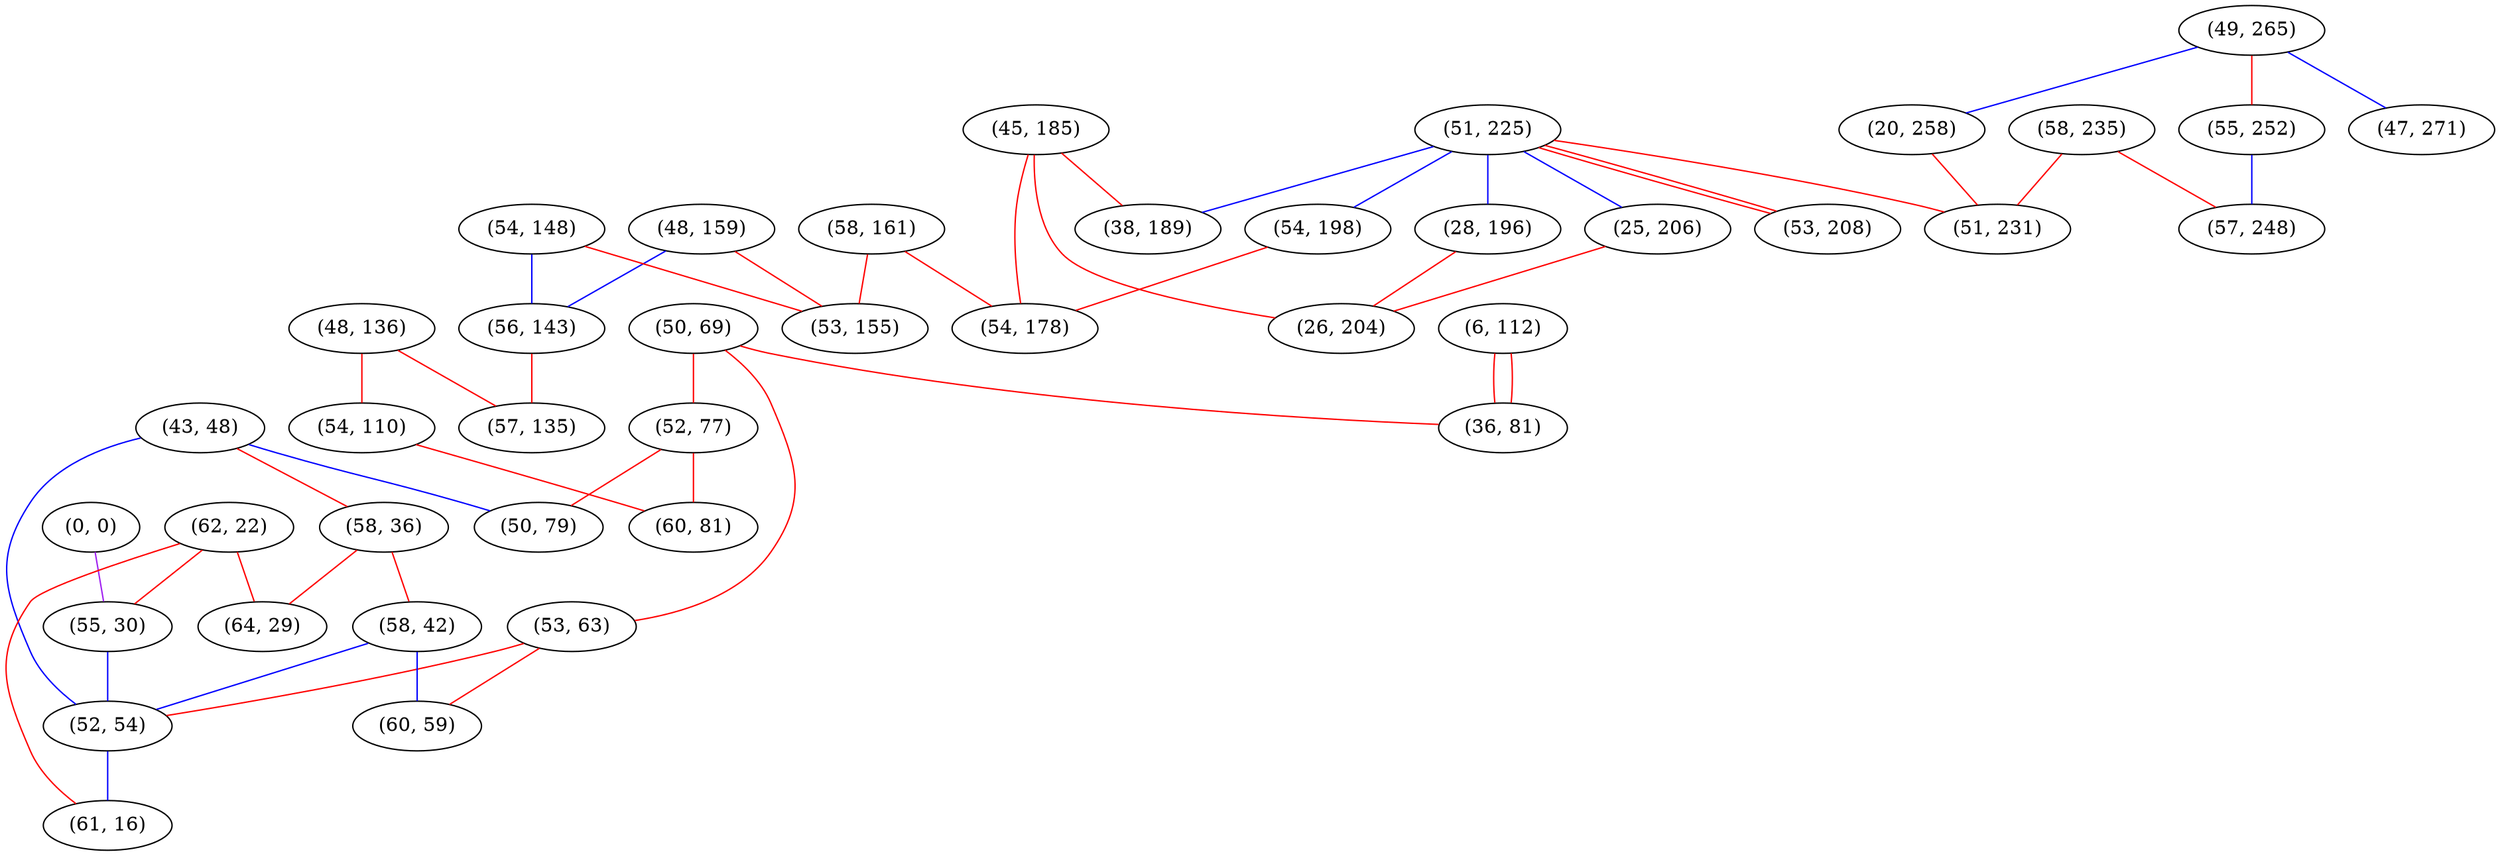 graph "" {
"(43, 48)";
"(49, 265)";
"(48, 159)";
"(50, 69)";
"(48, 136)";
"(0, 0)";
"(58, 235)";
"(58, 36)";
"(54, 110)";
"(6, 112)";
"(52, 77)";
"(58, 161)";
"(55, 252)";
"(45, 185)";
"(62, 22)";
"(53, 63)";
"(58, 42)";
"(51, 225)";
"(54, 148)";
"(55, 30)";
"(28, 196)";
"(60, 81)";
"(52, 54)";
"(53, 155)";
"(47, 271)";
"(54, 198)";
"(36, 81)";
"(53, 208)";
"(38, 189)";
"(50, 79)";
"(20, 258)";
"(57, 248)";
"(56, 143)";
"(57, 135)";
"(54, 178)";
"(60, 59)";
"(51, 231)";
"(25, 206)";
"(64, 29)";
"(26, 204)";
"(61, 16)";
"(43, 48)" -- "(50, 79)"  [color=blue, key=0, weight=3];
"(43, 48)" -- "(58, 36)"  [color=red, key=0, weight=1];
"(43, 48)" -- "(52, 54)"  [color=blue, key=0, weight=3];
"(49, 265)" -- "(55, 252)"  [color=red, key=0, weight=1];
"(49, 265)" -- "(20, 258)"  [color=blue, key=0, weight=3];
"(49, 265)" -- "(47, 271)"  [color=blue, key=0, weight=3];
"(48, 159)" -- "(56, 143)"  [color=blue, key=0, weight=3];
"(48, 159)" -- "(53, 155)"  [color=red, key=0, weight=1];
"(50, 69)" -- "(52, 77)"  [color=red, key=0, weight=1];
"(50, 69)" -- "(53, 63)"  [color=red, key=0, weight=1];
"(50, 69)" -- "(36, 81)"  [color=red, key=0, weight=1];
"(48, 136)" -- "(57, 135)"  [color=red, key=0, weight=1];
"(48, 136)" -- "(54, 110)"  [color=red, key=0, weight=1];
"(0, 0)" -- "(55, 30)"  [color=purple, key=0, weight=4];
"(58, 235)" -- "(51, 231)"  [color=red, key=0, weight=1];
"(58, 235)" -- "(57, 248)"  [color=red, key=0, weight=1];
"(58, 36)" -- "(64, 29)"  [color=red, key=0, weight=1];
"(58, 36)" -- "(58, 42)"  [color=red, key=0, weight=1];
"(54, 110)" -- "(60, 81)"  [color=red, key=0, weight=1];
"(6, 112)" -- "(36, 81)"  [color=red, key=0, weight=1];
"(6, 112)" -- "(36, 81)"  [color=red, key=1, weight=1];
"(52, 77)" -- "(50, 79)"  [color=red, key=0, weight=1];
"(52, 77)" -- "(60, 81)"  [color=red, key=0, weight=1];
"(58, 161)" -- "(54, 178)"  [color=red, key=0, weight=1];
"(58, 161)" -- "(53, 155)"  [color=red, key=0, weight=1];
"(55, 252)" -- "(57, 248)"  [color=blue, key=0, weight=3];
"(45, 185)" -- "(54, 178)"  [color=red, key=0, weight=1];
"(45, 185)" -- "(26, 204)"  [color=red, key=0, weight=1];
"(45, 185)" -- "(38, 189)"  [color=red, key=0, weight=1];
"(62, 22)" -- "(55, 30)"  [color=red, key=0, weight=1];
"(62, 22)" -- "(64, 29)"  [color=red, key=0, weight=1];
"(62, 22)" -- "(61, 16)"  [color=red, key=0, weight=1];
"(53, 63)" -- "(52, 54)"  [color=red, key=0, weight=1];
"(53, 63)" -- "(60, 59)"  [color=red, key=0, weight=1];
"(58, 42)" -- "(60, 59)"  [color=blue, key=0, weight=3];
"(58, 42)" -- "(52, 54)"  [color=blue, key=0, weight=3];
"(51, 225)" -- "(28, 196)"  [color=blue, key=0, weight=3];
"(51, 225)" -- "(38, 189)"  [color=blue, key=0, weight=3];
"(51, 225)" -- "(51, 231)"  [color=red, key=0, weight=1];
"(51, 225)" -- "(25, 206)"  [color=blue, key=0, weight=3];
"(51, 225)" -- "(53, 208)"  [color=red, key=0, weight=1];
"(51, 225)" -- "(53, 208)"  [color=red, key=1, weight=1];
"(51, 225)" -- "(54, 198)"  [color=blue, key=0, weight=3];
"(54, 148)" -- "(56, 143)"  [color=blue, key=0, weight=3];
"(54, 148)" -- "(53, 155)"  [color=red, key=0, weight=1];
"(55, 30)" -- "(52, 54)"  [color=blue, key=0, weight=3];
"(28, 196)" -- "(26, 204)"  [color=red, key=0, weight=1];
"(52, 54)" -- "(61, 16)"  [color=blue, key=0, weight=3];
"(54, 198)" -- "(54, 178)"  [color=red, key=0, weight=1];
"(20, 258)" -- "(51, 231)"  [color=red, key=0, weight=1];
"(56, 143)" -- "(57, 135)"  [color=red, key=0, weight=1];
"(25, 206)" -- "(26, 204)"  [color=red, key=0, weight=1];
}

